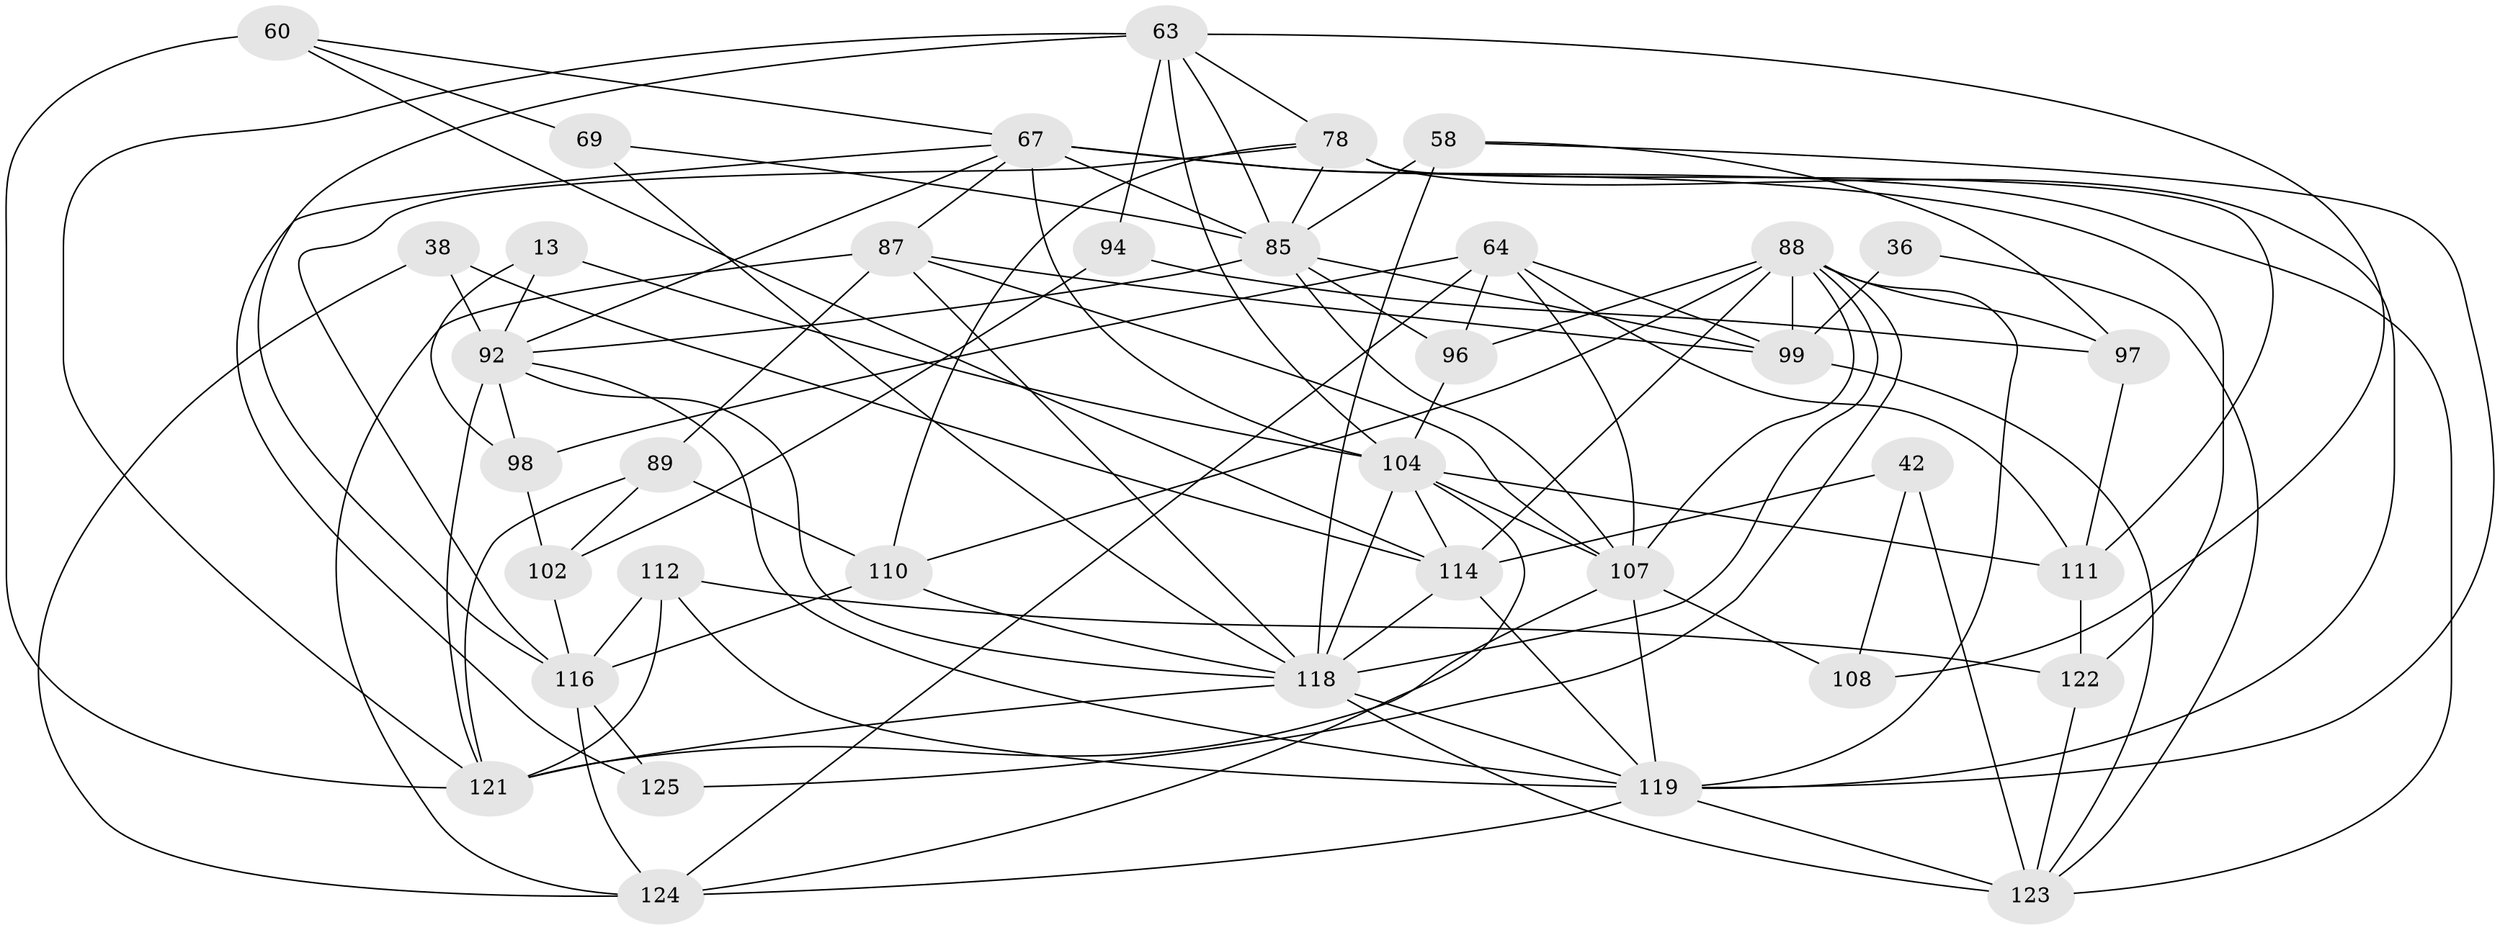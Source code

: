 // original degree distribution, {4: 1.0}
// Generated by graph-tools (version 1.1) at 2025/03/03/04/25 22:03:21]
// undirected, 37 vertices, 103 edges
graph export_dot {
graph [start="1"]
  node [color=gray90,style=filled];
  13;
  36;
  38;
  42 [super="+3"];
  58 [super="+35"];
  60 [super="+54"];
  63 [super="+24"];
  64 [super="+32"];
  67 [super="+21+61"];
  69;
  78 [super="+50+55"];
  85 [super="+59"];
  87 [super="+71+39"];
  88 [super="+49+56"];
  89 [super="+80"];
  92 [super="+65+66+77"];
  94;
  96 [super="+28"];
  97;
  98 [super="+74"];
  99 [super="+18+90"];
  102 [super="+40"];
  104 [super="+57+93"];
  107 [super="+81+82"];
  108;
  110 [super="+76"];
  111 [super="+91"];
  112 [super="+5"];
  114 [super="+83+75"];
  116 [super="+10+29+34"];
  118 [super="+106+103+113+109"];
  119 [super="+79+117"];
  121 [super="+45+73+120+105"];
  122 [super="+17"];
  123 [super="+8+100+53"];
  124 [super="+62+68"];
  125 [super="+115"];
  13 -- 98 [weight=2];
  13 -- 92;
  13 -- 104;
  36 -- 99 [weight=3];
  36 -- 123;
  38 -- 124;
  38 -- 92 [weight=2];
  38 -- 114;
  42 -- 108 [weight=2];
  42 -- 123 [weight=2];
  42 -- 114 [weight=2];
  58 -- 97;
  58 -- 118 [weight=3];
  58 -- 119;
  58 -- 85;
  60 -- 69 [weight=2];
  60 -- 67;
  60 -- 121 [weight=2];
  60 -- 114;
  63 -- 104;
  63 -- 116 [weight=2];
  63 -- 121;
  63 -- 108;
  63 -- 94;
  63 -- 78;
  63 -- 85;
  64 -- 98 [weight=2];
  64 -- 99 [weight=2];
  64 -- 96;
  64 -- 107;
  64 -- 124;
  64 -- 111;
  67 -- 125;
  67 -- 87 [weight=2];
  67 -- 104 [weight=3];
  67 -- 123;
  67 -- 122;
  67 -- 92;
  67 -- 85 [weight=2];
  69 -- 85;
  69 -- 118;
  78 -- 111;
  78 -- 110;
  78 -- 116;
  78 -- 85;
  78 -- 119 [weight=3];
  85 -- 92;
  85 -- 96;
  85 -- 99;
  85 -- 107;
  87 -- 118;
  87 -- 89;
  87 -- 107 [weight=2];
  87 -- 99;
  87 -- 124;
  88 -- 99 [weight=4];
  88 -- 96 [weight=3];
  88 -- 118 [weight=3];
  88 -- 97;
  88 -- 107 [weight=2];
  88 -- 110;
  88 -- 114 [weight=2];
  88 -- 125 [weight=2];
  88 -- 119 [weight=2];
  89 -- 102 [weight=2];
  89 -- 110 [weight=2];
  89 -- 121;
  92 -- 118 [weight=2];
  92 -- 121;
  92 -- 119 [weight=3];
  92 -- 98;
  94 -- 97;
  94 -- 102 [weight=2];
  96 -- 104;
  97 -- 111;
  98 -- 102;
  99 -- 123;
  102 -- 116;
  104 -- 111;
  104 -- 124 [weight=2];
  104 -- 107 [weight=2];
  104 -- 118 [weight=2];
  104 -- 114;
  107 -- 108;
  107 -- 119 [weight=2];
  107 -- 121 [weight=3];
  110 -- 116 [weight=2];
  110 -- 118 [weight=2];
  111 -- 122 [weight=2];
  112 -- 122;
  112 -- 116;
  112 -- 121 [weight=3];
  112 -- 119;
  114 -- 119;
  114 -- 118 [weight=2];
  116 -- 125 [weight=3];
  116 -- 124 [weight=2];
  118 -- 121 [weight=5];
  118 -- 123 [weight=2];
  118 -- 119;
  119 -- 123;
  119 -- 124;
  122 -- 123 [weight=2];
}
